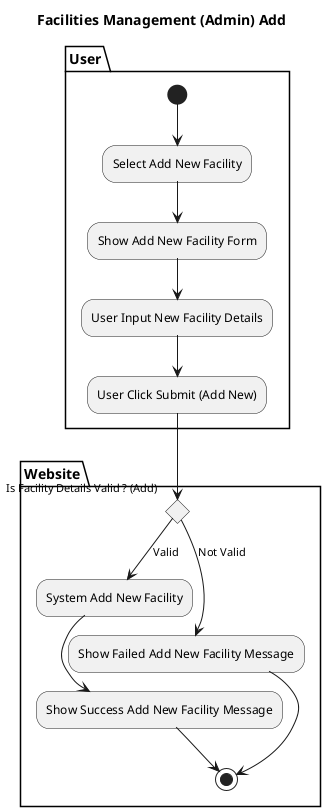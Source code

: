 @startuml
title Facilities Management (Admin) Add
partition User {
(*) --> "Select Add New Facility"
    --> "Show Add New Facility Form"
    --> "User Input New Facility Details"
    --> "User Click Submit (Add New)"
}

partition Website {
    "User Click Submit (Add New)" --> If "Is Facility Details Valid ? (Add)" then
        --> [Valid] "System Add New Facility"
        --> "Show Success Add New Facility Message"
        -->(*)
        else
        --> [Not Valid] "Show Failed Add New Facility Message"
        --> (*)
}
@enduml